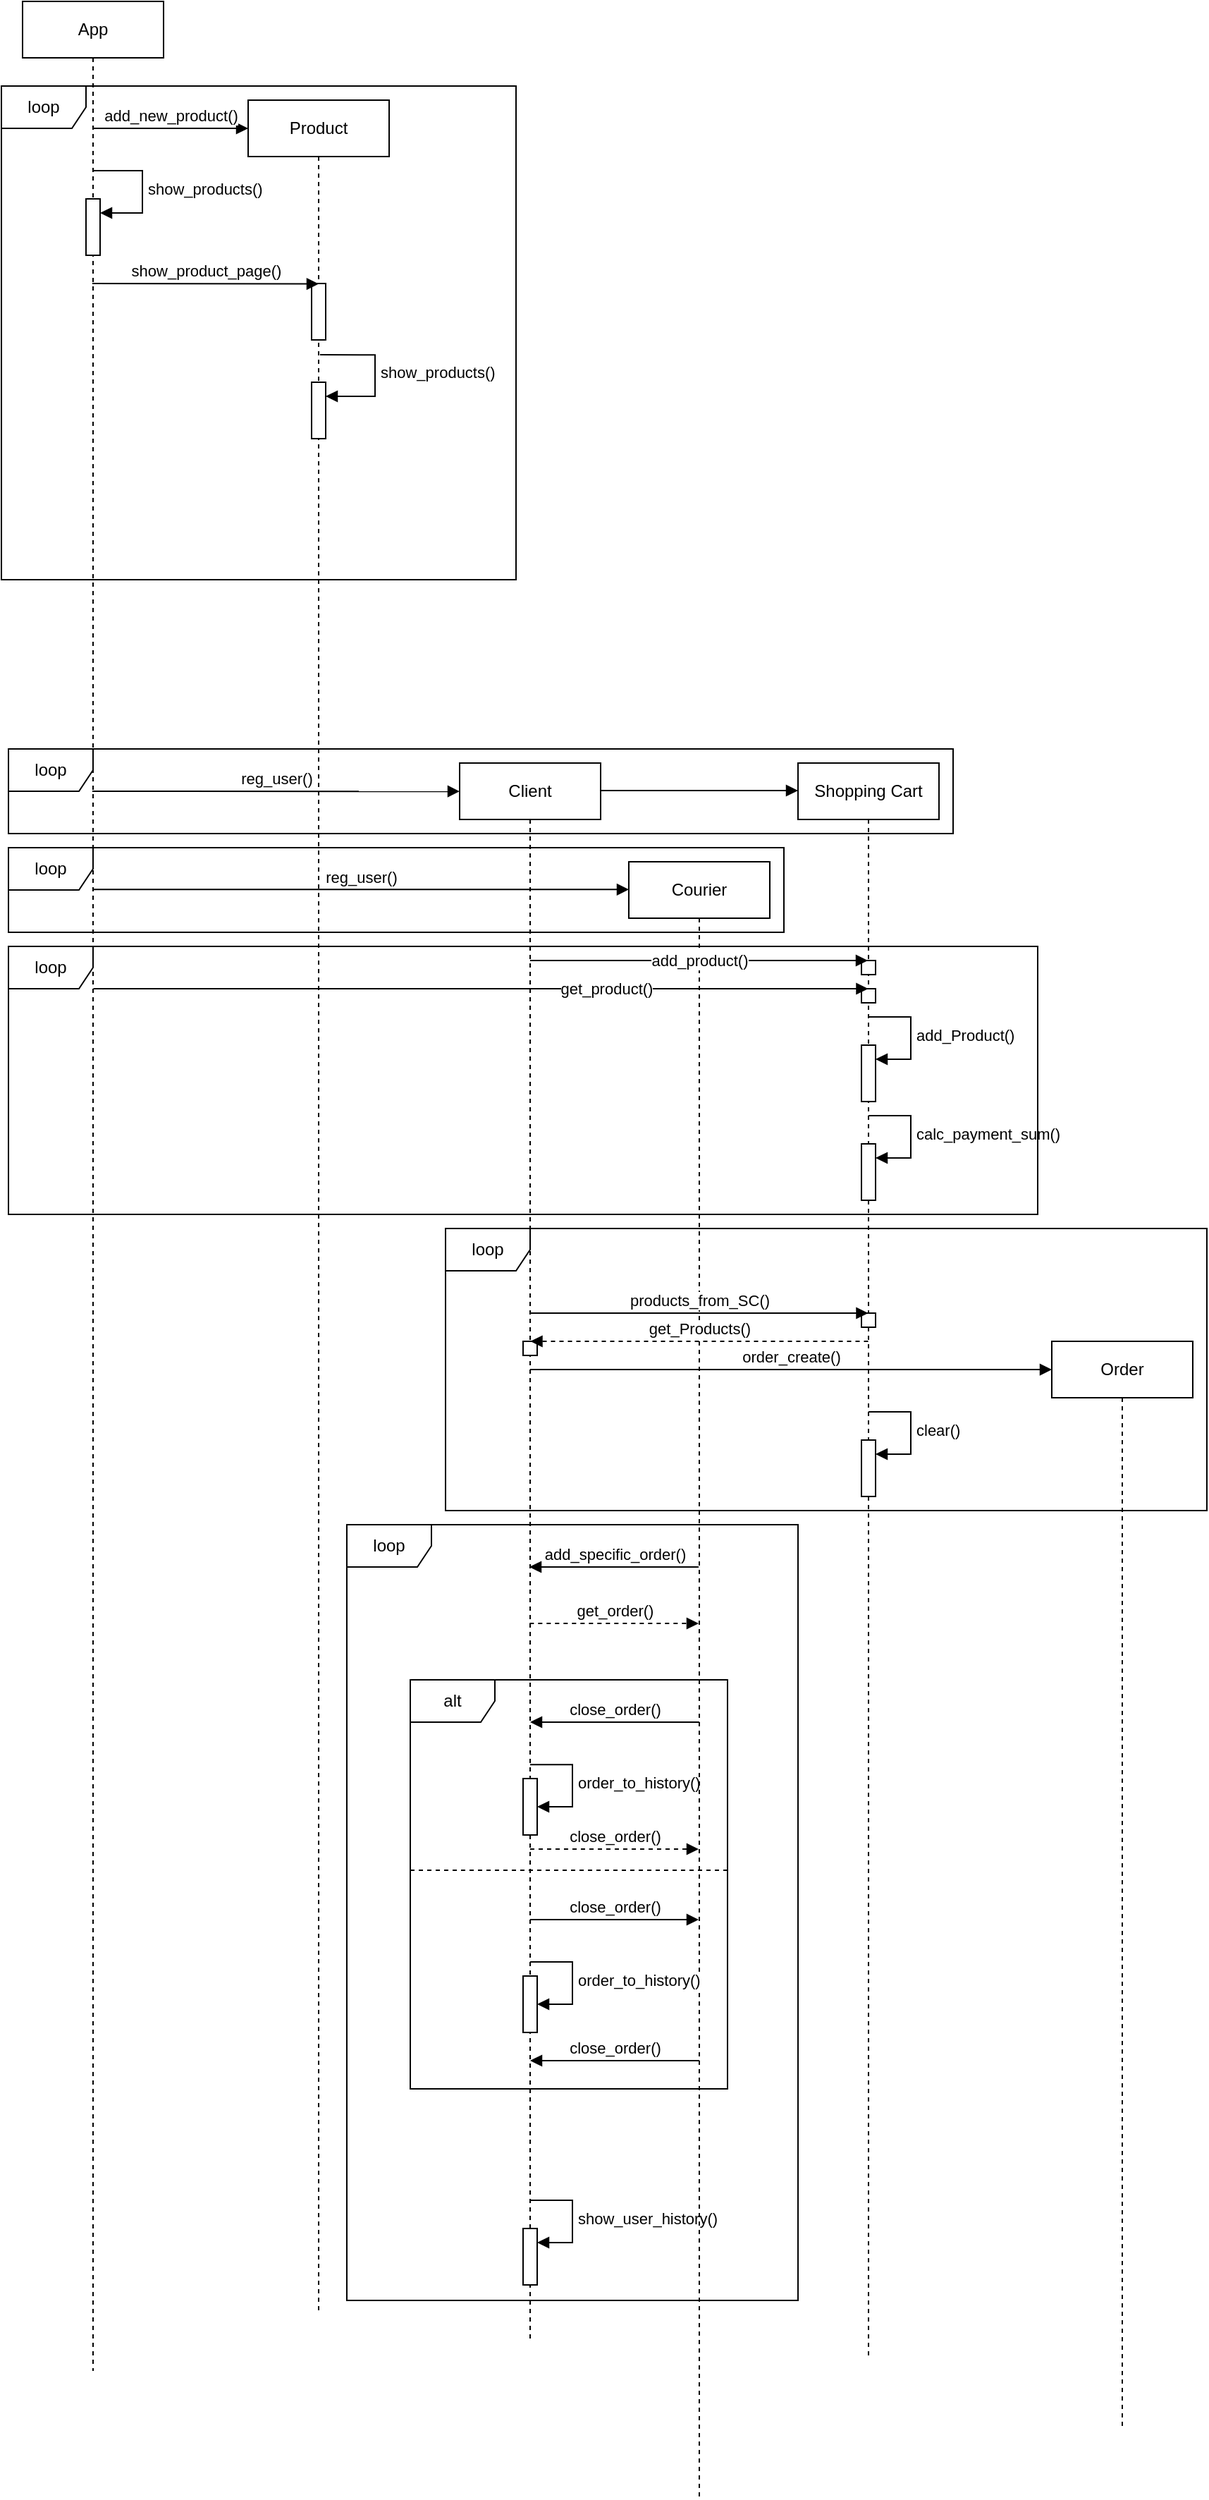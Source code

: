 <mxfile version="22.0.4" type="github">
  <diagram name="Страница — 1" id="QKT6WsH2Z0uWWN3aXLzz">
    <mxGraphModel dx="3434" dy="2547" grid="1" gridSize="10" guides="1" tooltips="1" connect="1" arrows="1" fold="1" page="1" pageScale="1" pageWidth="827" pageHeight="1169" math="0" shadow="0">
      <root>
        <mxCell id="0" />
        <mxCell id="1" parent="0" />
        <mxCell id="R161lrSTg0WXfEPUk8Zl-1" value="App" style="shape=umlLifeline;perimeter=lifelinePerimeter;whiteSpace=wrap;html=1;container=1;dropTarget=0;collapsible=0;recursiveResize=0;outlineConnect=0;portConstraint=eastwest;newEdgeStyle={&quot;curved&quot;:0,&quot;rounded&quot;:0};" parent="1" vertex="1">
          <mxGeometry x="-30" y="-320" width="100" height="1680" as="geometry" />
        </mxCell>
        <mxCell id="KEKvrft_BPd6GVxRHbvh-13" value="" style="html=1;points=[[0,0,0,0,5],[0,1,0,0,-5],[1,0,0,0,5],[1,1,0,0,-5]];perimeter=orthogonalPerimeter;outlineConnect=0;targetShapes=umlLifeline;portConstraint=eastwest;newEdgeStyle={&quot;curved&quot;:0,&quot;rounded&quot;:0};" vertex="1" parent="R161lrSTg0WXfEPUk8Zl-1">
          <mxGeometry x="45" y="140" width="10" height="40" as="geometry" />
        </mxCell>
        <mxCell id="R161lrSTg0WXfEPUk8Zl-2" value="Product" style="shape=umlLifeline;perimeter=lifelinePerimeter;whiteSpace=wrap;html=1;container=1;dropTarget=0;collapsible=0;recursiveResize=0;outlineConnect=0;portConstraint=eastwest;newEdgeStyle={&quot;curved&quot;:0,&quot;rounded&quot;:0};" parent="1" vertex="1">
          <mxGeometry x="130" y="-250" width="100" height="1570" as="geometry" />
        </mxCell>
        <mxCell id="KEKvrft_BPd6GVxRHbvh-15" value="" style="html=1;points=[[0,0,0,0,5],[0,1,0,0,-5],[1,0,0,0,5],[1,1,0,0,-5]];perimeter=orthogonalPerimeter;outlineConnect=0;targetShapes=umlLifeline;portConstraint=eastwest;newEdgeStyle={&quot;curved&quot;:0,&quot;rounded&quot;:0};" vertex="1" parent="R161lrSTg0WXfEPUk8Zl-2">
          <mxGeometry x="45" y="200" width="10" height="40" as="geometry" />
        </mxCell>
        <mxCell id="KEKvrft_BPd6GVxRHbvh-16" value="show_products()" style="html=1;align=left;spacingLeft=2;endArrow=block;rounded=0;edgeStyle=orthogonalEdgeStyle;curved=0;rounded=0;exitX=0.51;exitY=0.115;exitDx=0;exitDy=0;exitPerimeter=0;" edge="1" parent="R161lrSTg0WXfEPUk8Zl-2" target="KEKvrft_BPd6GVxRHbvh-15" source="R161lrSTg0WXfEPUk8Zl-2">
          <mxGeometry relative="1" as="geometry">
            <mxPoint x="55" y="180" as="sourcePoint" />
            <Array as="points">
              <mxPoint x="90" y="181" />
              <mxPoint x="90" y="210" />
            </Array>
          </mxGeometry>
        </mxCell>
        <mxCell id="KEKvrft_BPd6GVxRHbvh-17" value="" style="html=1;points=[[0,0,0,0,5],[0,1,0,0,-5],[1,0,0,0,5],[1,1,0,0,-5]];perimeter=orthogonalPerimeter;outlineConnect=0;targetShapes=umlLifeline;portConstraint=eastwest;newEdgeStyle={&quot;curved&quot;:0,&quot;rounded&quot;:0};" vertex="1" parent="R161lrSTg0WXfEPUk8Zl-2">
          <mxGeometry x="45" y="130" width="10" height="40" as="geometry" />
        </mxCell>
        <mxCell id="R161lrSTg0WXfEPUk8Zl-4" value="Client" style="shape=umlLifeline;perimeter=lifelinePerimeter;whiteSpace=wrap;html=1;container=1;dropTarget=0;collapsible=0;recursiveResize=0;outlineConnect=0;portConstraint=eastwest;newEdgeStyle={&quot;curved&quot;:0,&quot;rounded&quot;:0};" parent="1" vertex="1">
          <mxGeometry x="280" y="220" width="100" height="1120" as="geometry" />
        </mxCell>
        <mxCell id="R161lrSTg0WXfEPUk8Zl-59" value="order_to_history()" style="html=1;align=left;spacingLeft=2;endArrow=block;rounded=0;edgeStyle=orthogonalEdgeStyle;curved=0;rounded=0;exitX=0.5;exitY=0.634;exitDx=0;exitDy=0;exitPerimeter=0;" parent="R161lrSTg0WXfEPUk8Zl-4" source="R161lrSTg0WXfEPUk8Zl-4" target="R161lrSTg0WXfEPUk8Zl-60" edge="1">
          <mxGeometry relative="1" as="geometry">
            <mxPoint x="55" y="710" as="sourcePoint" />
            <Array as="points">
              <mxPoint x="80" y="710" />
              <mxPoint x="80" y="740" />
            </Array>
            <mxPoint x="60" y="740" as="targetPoint" />
          </mxGeometry>
        </mxCell>
        <mxCell id="R161lrSTg0WXfEPUk8Zl-60" value="" style="html=1;points=[[0,0,0,0,5],[0,1,0,0,-5],[1,0,0,0,5],[1,1,0,0,-5]];perimeter=orthogonalPerimeter;outlineConnect=0;targetShapes=umlLifeline;portConstraint=eastwest;newEdgeStyle={&quot;curved&quot;:0,&quot;rounded&quot;:0};" parent="R161lrSTg0WXfEPUk8Zl-4" vertex="1">
          <mxGeometry x="45" y="720" width="10" height="40" as="geometry" />
        </mxCell>
        <mxCell id="R161lrSTg0WXfEPUk8Zl-65" value="" style="html=1;points=[[0,0,0,0,5],[0,1,0,0,-5],[1,0,0,0,5],[1,1,0,0,-5]];perimeter=orthogonalPerimeter;outlineConnect=0;targetShapes=umlLifeline;portConstraint=eastwest;newEdgeStyle={&quot;curved&quot;:0,&quot;rounded&quot;:0};" parent="R161lrSTg0WXfEPUk8Zl-4" vertex="1">
          <mxGeometry x="45" y="860" width="10" height="40" as="geometry" />
        </mxCell>
        <mxCell id="KEKvrft_BPd6GVxRHbvh-2" value="show_user_history()" style="html=1;align=left;spacingLeft=2;endArrow=block;rounded=0;edgeStyle=orthogonalEdgeStyle;curved=0;rounded=0;" edge="1" parent="R161lrSTg0WXfEPUk8Zl-4">
          <mxGeometry relative="1" as="geometry">
            <mxPoint x="50" y="1019" as="sourcePoint" />
            <Array as="points">
              <mxPoint x="80" y="1049" />
            </Array>
            <mxPoint x="55" y="1049" as="targetPoint" />
          </mxGeometry>
        </mxCell>
        <mxCell id="KEKvrft_BPd6GVxRHbvh-3" value="" style="html=1;points=[[0,0,0,0,5],[0,1,0,0,-5],[1,0,0,0,5],[1,1,0,0,-5]];perimeter=orthogonalPerimeter;outlineConnect=0;targetShapes=umlLifeline;portConstraint=eastwest;newEdgeStyle={&quot;curved&quot;:0,&quot;rounded&quot;:0};" vertex="1" parent="R161lrSTg0WXfEPUk8Zl-4">
          <mxGeometry x="45" y="1039" width="10" height="40" as="geometry" />
        </mxCell>
        <mxCell id="R161lrSTg0WXfEPUk8Zl-5" value="Courier" style="shape=umlLifeline;perimeter=lifelinePerimeter;whiteSpace=wrap;html=1;container=1;dropTarget=0;collapsible=0;recursiveResize=0;outlineConnect=0;portConstraint=eastwest;newEdgeStyle={&quot;curved&quot;:0,&quot;rounded&quot;:0};" parent="1" vertex="1">
          <mxGeometry x="400" y="290" width="100" height="1160" as="geometry" />
        </mxCell>
        <mxCell id="R161lrSTg0WXfEPUk8Zl-6" value="Order" style="shape=umlLifeline;perimeter=lifelinePerimeter;whiteSpace=wrap;html=1;container=1;dropTarget=0;collapsible=0;recursiveResize=0;outlineConnect=0;portConstraint=eastwest;newEdgeStyle={&quot;curved&quot;:0,&quot;rounded&quot;:0};" parent="1" vertex="1">
          <mxGeometry x="700" y="630" width="100" height="770" as="geometry" />
        </mxCell>
        <mxCell id="R161lrSTg0WXfEPUk8Zl-7" value="Shopping Cart" style="shape=umlLifeline;perimeter=lifelinePerimeter;whiteSpace=wrap;html=1;container=1;dropTarget=0;collapsible=0;recursiveResize=0;outlineConnect=0;portConstraint=eastwest;newEdgeStyle={&quot;curved&quot;:0,&quot;rounded&quot;:0};" parent="1" vertex="1">
          <mxGeometry x="520" y="220" width="100" height="1130" as="geometry" />
        </mxCell>
        <mxCell id="R161lrSTg0WXfEPUk8Zl-32" value="add_Product()" style="html=1;align=left;spacingLeft=2;endArrow=block;rounded=0;edgeStyle=orthogonalEdgeStyle;curved=0;rounded=0;" parent="R161lrSTg0WXfEPUk8Zl-7" edge="1">
          <mxGeometry relative="1" as="geometry">
            <mxPoint x="50" y="180" as="sourcePoint" />
            <Array as="points">
              <mxPoint x="80" y="210" />
            </Array>
            <mxPoint x="55" y="210" as="targetPoint" />
          </mxGeometry>
        </mxCell>
        <mxCell id="R161lrSTg0WXfEPUk8Zl-35" value="calc_payment_sum()" style="html=1;align=left;spacingLeft=2;endArrow=block;rounded=0;edgeStyle=orthogonalEdgeStyle;curved=0;rounded=0;" parent="R161lrSTg0WXfEPUk8Zl-7" edge="1">
          <mxGeometry relative="1" as="geometry">
            <mxPoint x="50" y="250" as="sourcePoint" />
            <Array as="points">
              <mxPoint x="80" y="280" />
            </Array>
            <mxPoint x="55" y="280" as="targetPoint" />
          </mxGeometry>
        </mxCell>
        <mxCell id="R161lrSTg0WXfEPUk8Zl-36" value="" style="html=1;points=[[0,0,0,0,5],[0,1,0,0,-5],[1,0,0,0,5],[1,1,0,0,-5]];perimeter=orthogonalPerimeter;outlineConnect=0;targetShapes=umlLifeline;portConstraint=eastwest;newEdgeStyle={&quot;curved&quot;:0,&quot;rounded&quot;:0};" parent="R161lrSTg0WXfEPUk8Zl-7" vertex="1">
          <mxGeometry x="45" y="270" width="10" height="40" as="geometry" />
        </mxCell>
        <mxCell id="R161lrSTg0WXfEPUk8Zl-42" value="clear()" style="html=1;align=left;spacingLeft=2;endArrow=block;rounded=0;edgeStyle=orthogonalEdgeStyle;curved=0;rounded=0;" parent="R161lrSTg0WXfEPUk8Zl-7" edge="1">
          <mxGeometry relative="1" as="geometry">
            <mxPoint x="50" y="460" as="sourcePoint" />
            <Array as="points">
              <mxPoint x="80" y="490" />
            </Array>
            <mxPoint x="55" y="490" as="targetPoint" />
          </mxGeometry>
        </mxCell>
        <mxCell id="R161lrSTg0WXfEPUk8Zl-43" value="" style="html=1;points=[[0,0,0,0,5],[0,1,0,0,-5],[1,0,0,0,5],[1,1,0,0,-5]];perimeter=orthogonalPerimeter;outlineConnect=0;targetShapes=umlLifeline;portConstraint=eastwest;newEdgeStyle={&quot;curved&quot;:0,&quot;rounded&quot;:0};" parent="R161lrSTg0WXfEPUk8Zl-7" vertex="1">
          <mxGeometry x="45" y="480" width="10" height="40" as="geometry" />
        </mxCell>
        <mxCell id="KEKvrft_BPd6GVxRHbvh-19" value="" style="html=1;points=[[0,0,0,0,5],[0,1,0,0,-5],[1,0,0,0,5],[1,1,0,0,-5]];perimeter=orthogonalPerimeter;outlineConnect=0;targetShapes=umlLifeline;portConstraint=eastwest;newEdgeStyle={&quot;curved&quot;:0,&quot;rounded&quot;:0};" vertex="1" parent="R161lrSTg0WXfEPUk8Zl-7">
          <mxGeometry x="45" y="160" width="10" height="10" as="geometry" />
        </mxCell>
        <mxCell id="R161lrSTg0WXfEPUk8Zl-9" value="add_new_product()" style="html=1;verticalAlign=bottom;endArrow=block;curved=0;rounded=0;" parent="1" edge="1">
          <mxGeometry width="80" relative="1" as="geometry">
            <mxPoint x="19.5" y="-230" as="sourcePoint" />
            <mxPoint x="130" y="-230" as="targetPoint" />
          </mxGeometry>
        </mxCell>
        <mxCell id="R161lrSTg0WXfEPUk8Zl-12" value="reg_user()" style="html=1;verticalAlign=bottom;endArrow=block;curved=0;rounded=0;entryX=0;entryY=0.067;entryDx=0;entryDy=0;entryPerimeter=0;" parent="1" edge="1">
          <mxGeometry width="80" relative="1" as="geometry">
            <mxPoint x="19.5" y="240" as="sourcePoint" />
            <mxPoint x="280" y="240.1" as="targetPoint" />
          </mxGeometry>
        </mxCell>
        <mxCell id="R161lrSTg0WXfEPUk8Zl-14" value="reg_user()" style="html=1;verticalAlign=bottom;endArrow=block;curved=0;rounded=0;entryX=0;entryY=0.067;entryDx=0;entryDy=0;entryPerimeter=0;" parent="1" edge="1">
          <mxGeometry width="80" relative="1" as="geometry">
            <mxPoint x="19.5" y="309.58" as="sourcePoint" />
            <mxPoint x="400" y="309.68" as="targetPoint" />
          </mxGeometry>
        </mxCell>
        <mxCell id="R161lrSTg0WXfEPUk8Zl-15" value="" style="html=1;verticalAlign=bottom;endArrow=block;curved=0;rounded=0;" parent="1" edge="1">
          <mxGeometry width="80" relative="1" as="geometry">
            <mxPoint x="380" y="239.5" as="sourcePoint" />
            <mxPoint x="520" y="239.5" as="targetPoint" />
          </mxGeometry>
        </mxCell>
        <mxCell id="R161lrSTg0WXfEPUk8Zl-16" value="loop" style="shape=umlFrame;whiteSpace=wrap;html=1;pointerEvents=0;" parent="1" vertex="1">
          <mxGeometry x="-45" y="-260" width="365" height="350" as="geometry" />
        </mxCell>
        <mxCell id="R161lrSTg0WXfEPUk8Zl-17" value="order_create()" style="html=1;verticalAlign=bottom;endArrow=block;curved=0;rounded=0;entryX=0;entryY=0.026;entryDx=0;entryDy=0;entryPerimeter=0;" parent="1" target="R161lrSTg0WXfEPUk8Zl-6" edge="1">
          <mxGeometry width="80" relative="1" as="geometry">
            <mxPoint x="330" y="650" as="sourcePoint" />
            <mxPoint x="660" y="650" as="targetPoint" />
          </mxGeometry>
        </mxCell>
        <mxCell id="R161lrSTg0WXfEPUk8Zl-18" value="loop" style="shape=umlFrame;whiteSpace=wrap;html=1;pointerEvents=0;" parent="1" vertex="1">
          <mxGeometry x="270" y="550" width="540" height="200" as="geometry" />
        </mxCell>
        <mxCell id="R161lrSTg0WXfEPUk8Zl-21" value="loop" style="shape=umlFrame;whiteSpace=wrap;html=1;pointerEvents=0;" parent="1" vertex="1">
          <mxGeometry x="-40" y="210" width="670" height="60" as="geometry" />
        </mxCell>
        <mxCell id="R161lrSTg0WXfEPUk8Zl-22" value="loop" style="shape=umlFrame;whiteSpace=wrap;html=1;pointerEvents=0;" parent="1" vertex="1">
          <mxGeometry x="-40" y="280" width="550" height="60" as="geometry" />
        </mxCell>
        <mxCell id="R161lrSTg0WXfEPUk8Zl-25" value="" style="html=1;verticalAlign=bottom;endArrow=block;curved=0;rounded=0;" parent="1" edge="1">
          <mxGeometry width="80" relative="1" as="geometry">
            <mxPoint x="20.25" y="380" as="sourcePoint" />
            <mxPoint x="569.75" y="380" as="targetPoint" />
          </mxGeometry>
        </mxCell>
        <mxCell id="R161lrSTg0WXfEPUk8Zl-26" value="get_product()" style="edgeLabel;html=1;align=center;verticalAlign=middle;resizable=0;points=[];" parent="R161lrSTg0WXfEPUk8Zl-25" vertex="1" connectable="0">
          <mxGeometry x="0.186" relative="1" as="geometry">
            <mxPoint x="37" as="offset" />
          </mxGeometry>
        </mxCell>
        <mxCell id="R161lrSTg0WXfEPUk8Zl-27" value="loop" style="shape=umlFrame;whiteSpace=wrap;html=1;pointerEvents=0;" parent="1" vertex="1">
          <mxGeometry x="-40" y="350" width="730" height="190" as="geometry" />
        </mxCell>
        <mxCell id="R161lrSTg0WXfEPUk8Zl-33" value="" style="html=1;points=[[0,0,0,0,5],[0,1,0,0,-5],[1,0,0,0,5],[1,1,0,0,-5]];perimeter=orthogonalPerimeter;outlineConnect=0;targetShapes=umlLifeline;portConstraint=eastwest;newEdgeStyle={&quot;curved&quot;:0,&quot;rounded&quot;:0};" parent="1" vertex="1">
          <mxGeometry x="565" y="420" width="10" height="40" as="geometry" />
        </mxCell>
        <mxCell id="R161lrSTg0WXfEPUk8Zl-46" value="add_specific_order()" style="html=1;verticalAlign=bottom;endArrow=block;curved=0;rounded=0;" parent="1" edge="1">
          <mxGeometry width="80" relative="1" as="geometry">
            <mxPoint x="449.5" y="790" as="sourcePoint" />
            <mxPoint x="329.5" y="790" as="targetPoint" />
          </mxGeometry>
        </mxCell>
        <mxCell id="R161lrSTg0WXfEPUk8Zl-47" value="get_order()" style="html=1;verticalAlign=bottom;endArrow=block;curved=0;rounded=0;dashed=1;" parent="1" edge="1">
          <mxGeometry width="80" relative="1" as="geometry">
            <mxPoint x="329.667" y="830.0" as="sourcePoint" />
            <mxPoint x="449.5" y="830.0" as="targetPoint" />
          </mxGeometry>
        </mxCell>
        <mxCell id="R161lrSTg0WXfEPUk8Zl-48" value="loop" style="shape=umlFrame;whiteSpace=wrap;html=1;pointerEvents=0;" parent="1" vertex="1">
          <mxGeometry x="200" y="760" width="320" height="550" as="geometry" />
        </mxCell>
        <mxCell id="R161lrSTg0WXfEPUk8Zl-49" value="close_order()" style="html=1;verticalAlign=bottom;endArrow=block;curved=0;rounded=0;" parent="1" edge="1">
          <mxGeometry width="80" relative="1" as="geometry">
            <mxPoint x="450" y="900" as="sourcePoint" />
            <mxPoint x="330" y="900" as="targetPoint" />
          </mxGeometry>
        </mxCell>
        <mxCell id="R161lrSTg0WXfEPUk8Zl-50" value="close_order()" style="html=1;verticalAlign=bottom;endArrow=block;curved=0;rounded=0;dashed=1;" parent="1" edge="1">
          <mxGeometry width="80" relative="1" as="geometry">
            <mxPoint x="330" y="990" as="sourcePoint" />
            <mxPoint x="449.5" y="990" as="targetPoint" />
          </mxGeometry>
        </mxCell>
        <mxCell id="R161lrSTg0WXfEPUk8Zl-53" value="close_order()" style="html=1;verticalAlign=bottom;endArrow=block;curved=0;rounded=0;" parent="1" edge="1">
          <mxGeometry width="80" relative="1" as="geometry">
            <mxPoint x="330" y="1040" as="sourcePoint" />
            <mxPoint x="449.5" y="1040" as="targetPoint" />
          </mxGeometry>
        </mxCell>
        <mxCell id="R161lrSTg0WXfEPUk8Zl-54" value="close_order()" style="html=1;verticalAlign=bottom;endArrow=block;curved=0;rounded=0;" parent="1" edge="1">
          <mxGeometry width="80" relative="1" as="geometry">
            <mxPoint x="450" y="1140" as="sourcePoint" />
            <mxPoint x="330" y="1140" as="targetPoint" />
          </mxGeometry>
        </mxCell>
        <mxCell id="R161lrSTg0WXfEPUk8Zl-55" value="alt" style="shape=umlFrame;whiteSpace=wrap;html=1;pointerEvents=0;" parent="1" vertex="1">
          <mxGeometry x="245" y="870" width="225" height="290" as="geometry" />
        </mxCell>
        <mxCell id="R161lrSTg0WXfEPUk8Zl-56" value="" style="line;strokeWidth=1;fillColor=none;align=left;verticalAlign=middle;spacingTop=-1;spacingLeft=3;spacingRight=3;rotatable=0;labelPosition=right;points=[];portConstraint=eastwest;strokeColor=inherit;dashed=1;" parent="1" vertex="1">
          <mxGeometry x="245" y="1001" width="225" height="8" as="geometry" />
        </mxCell>
        <mxCell id="R161lrSTg0WXfEPUk8Zl-64" value="order_to_history()" style="html=1;align=left;spacingLeft=2;endArrow=block;rounded=0;edgeStyle=orthogonalEdgeStyle;curved=0;rounded=0;" parent="1" edge="1">
          <mxGeometry relative="1" as="geometry">
            <mxPoint x="330" y="1070" as="sourcePoint" />
            <Array as="points">
              <mxPoint x="360" y="1100" />
            </Array>
            <mxPoint x="335" y="1100" as="targetPoint" />
          </mxGeometry>
        </mxCell>
        <mxCell id="KEKvrft_BPd6GVxRHbvh-10" value="show_product_page()" style="html=1;verticalAlign=bottom;endArrow=block;curved=0;rounded=0;entryX=0.5;entryY=0.083;entryDx=0;entryDy=0;entryPerimeter=0;" edge="1" parent="1" target="R161lrSTg0WXfEPUk8Zl-2">
          <mxGeometry width="80" relative="1" as="geometry">
            <mxPoint x="19.5" y="-120" as="sourcePoint" />
            <mxPoint x="130" y="-120" as="targetPoint" />
          </mxGeometry>
        </mxCell>
        <mxCell id="KEKvrft_BPd6GVxRHbvh-14" value="show_products()" style="html=1;align=left;spacingLeft=2;endArrow=block;rounded=0;edgeStyle=orthogonalEdgeStyle;curved=0;rounded=0;" edge="1" target="KEKvrft_BPd6GVxRHbvh-13" parent="1">
          <mxGeometry relative="1" as="geometry">
            <mxPoint x="20" y="-200" as="sourcePoint" />
            <Array as="points">
              <mxPoint x="55" y="-170" />
            </Array>
          </mxGeometry>
        </mxCell>
        <mxCell id="KEKvrft_BPd6GVxRHbvh-18" value="" style="html=1;points=[[0,0,0,0,5],[0,1,0,0,-5],[1,0,0,0,5],[1,1,0,0,-5]];perimeter=orthogonalPerimeter;outlineConnect=0;targetShapes=umlLifeline;portConstraint=eastwest;newEdgeStyle={&quot;curved&quot;:0,&quot;rounded&quot;:0};" vertex="1" parent="1">
          <mxGeometry x="565" y="360" width="10" height="10" as="geometry" />
        </mxCell>
        <mxCell id="R161lrSTg0WXfEPUk8Zl-23" value="" style="html=1;verticalAlign=bottom;endArrow=block;curved=0;rounded=0;" parent="1" target="R161lrSTg0WXfEPUk8Zl-7" edge="1">
          <mxGeometry width="80" relative="1" as="geometry">
            <mxPoint x="330" y="360" as="sourcePoint" />
            <mxPoint x="470" y="360" as="targetPoint" />
          </mxGeometry>
        </mxCell>
        <mxCell id="R161lrSTg0WXfEPUk8Zl-24" value="add_product()" style="edgeLabel;html=1;align=center;verticalAlign=middle;resizable=0;points=[];" parent="R161lrSTg0WXfEPUk8Zl-23" vertex="1" connectable="0">
          <mxGeometry x="0.186" relative="1" as="geometry">
            <mxPoint x="-22" as="offset" />
          </mxGeometry>
        </mxCell>
        <mxCell id="KEKvrft_BPd6GVxRHbvh-20" value="" style="html=1;points=[[0,0,0,0,5],[0,1,0,0,-5],[1,0,0,0,5],[1,1,0,0,-5]];perimeter=orthogonalPerimeter;outlineConnect=0;targetShapes=umlLifeline;portConstraint=eastwest;newEdgeStyle={&quot;curved&quot;:0,&quot;rounded&quot;:0};" vertex="1" parent="1">
          <mxGeometry x="565" y="610" width="10" height="10" as="geometry" />
        </mxCell>
        <mxCell id="R161lrSTg0WXfEPUk8Zl-38" value="products_from_SC()" style="html=1;verticalAlign=bottom;endArrow=block;curved=0;rounded=0;" parent="1" edge="1">
          <mxGeometry width="80" relative="1" as="geometry">
            <mxPoint x="330.25" y="610" as="sourcePoint" />
            <mxPoint x="569.75" y="610" as="targetPoint" />
          </mxGeometry>
        </mxCell>
        <mxCell id="KEKvrft_BPd6GVxRHbvh-21" value="" style="html=1;points=[[0,0,0,0,5],[0,1,0,0,-5],[1,0,0,0,5],[1,1,0,0,-5]];perimeter=orthogonalPerimeter;outlineConnect=0;targetShapes=umlLifeline;portConstraint=eastwest;newEdgeStyle={&quot;curved&quot;:0,&quot;rounded&quot;:0};" vertex="1" parent="1">
          <mxGeometry x="325" y="630" width="10" height="10" as="geometry" />
        </mxCell>
        <mxCell id="R161lrSTg0WXfEPUk8Zl-40" value="get_Products()" style="html=1;verticalAlign=bottom;endArrow=block;curved=0;rounded=0;dashed=1;" parent="1" edge="1">
          <mxGeometry width="80" relative="1" as="geometry">
            <mxPoint x="569.75" y="630" as="sourcePoint" />
            <mxPoint x="330.25" y="630" as="targetPoint" />
          </mxGeometry>
        </mxCell>
      </root>
    </mxGraphModel>
  </diagram>
</mxfile>

